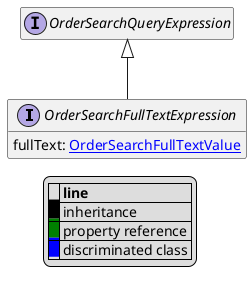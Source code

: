 @startuml

hide empty fields
hide empty methods
legend
|= |= line |
|<back:black>   </back>| inheritance |
|<back:green>   </back>| property reference |
|<back:blue>   </back>| discriminated class |
endlegend
interface OrderSearchFullTextExpression [[OrderSearchFullTextExpression.svg]] extends OrderSearchQueryExpression {
    fullText: [[OrderSearchFullTextValue.svg OrderSearchFullTextValue]]
}
interface OrderSearchQueryExpression [[OrderSearchQueryExpression.svg]]  {
}





@enduml
